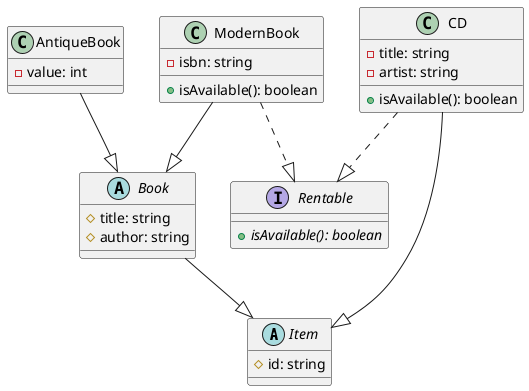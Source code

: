 @startuml

abstract Item {
    # id: string
}

abstract Book {
    # title: string
    # author: string
}

class ModernBook {
    - isbn: string

    + isAvailable(): boolean
}

class AntiqueBook {
    - value: int
}

class CD {
    - title: string
    - artist: string

    + isAvailable(): boolean
}

interface Rentable {
    + {abstract} isAvailable(): boolean
}

ModernBook --|> Book
AntiqueBook --|> Book
Book --|> Item
CD --|> Item

ModernBook ..|> Rentable
CD ..|> Rentable

@enduml
